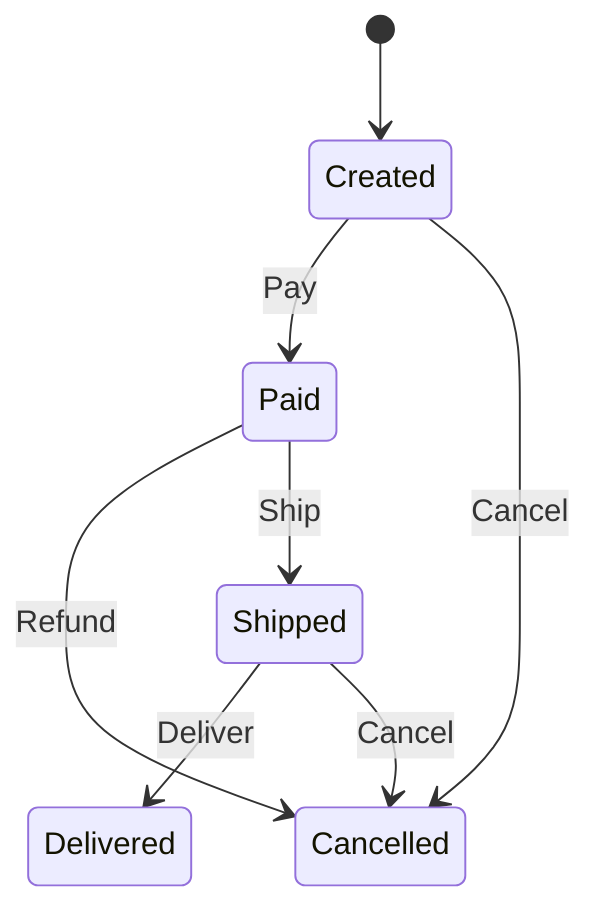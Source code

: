 stateDiagram-v2
    [*] --> Created
    Created --> Paid : Pay
    Shipped --> Delivered : Deliver
    Shipped --> Cancelled : Cancel
    Paid --> Cancelled : Refund
    Created --> Cancelled : Cancel
    Paid --> Shipped : Ship